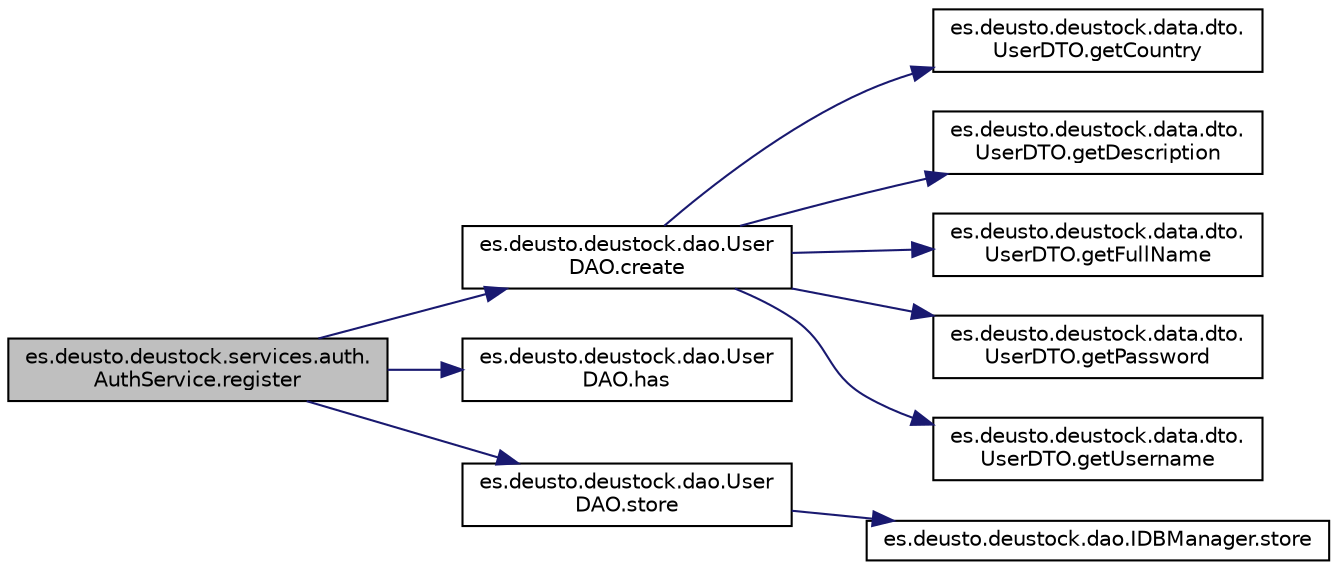 digraph "es.deusto.deustock.services.auth.AuthService.register"
{
 // LATEX_PDF_SIZE
  edge [fontname="Helvetica",fontsize="10",labelfontname="Helvetica",labelfontsize="10"];
  node [fontname="Helvetica",fontsize="10",shape=record];
  rankdir="LR";
  Node1 [label="es.deusto.deustock.services.auth.\lAuthService.register",height=0.2,width=0.4,color="black", fillcolor="grey75", style="filled", fontcolor="black",tooltip=" "];
  Node1 -> Node2 [color="midnightblue",fontsize="10",style="solid",fontname="Helvetica"];
  Node2 [label="es.deusto.deustock.dao.User\lDAO.create",height=0.2,width=0.4,color="black", fillcolor="white", style="filled",URL="$classes_1_1deusto_1_1deustock_1_1dao_1_1_user_d_a_o.html#aadc3cfe26fe0777d8f93e6ee7ebe8eb2",tooltip=" "];
  Node2 -> Node3 [color="midnightblue",fontsize="10",style="solid",fontname="Helvetica"];
  Node3 [label="es.deusto.deustock.data.dto.\lUserDTO.getCountry",height=0.2,width=0.4,color="black", fillcolor="white", style="filled",URL="$classes_1_1deusto_1_1deustock_1_1data_1_1dto_1_1_user_d_t_o.html#a45fa57b3e7a8146b6b7e073026e0c6c8",tooltip=" "];
  Node2 -> Node4 [color="midnightblue",fontsize="10",style="solid",fontname="Helvetica"];
  Node4 [label="es.deusto.deustock.data.dto.\lUserDTO.getDescription",height=0.2,width=0.4,color="black", fillcolor="white", style="filled",URL="$classes_1_1deusto_1_1deustock_1_1data_1_1dto_1_1_user_d_t_o.html#a82825c68065df645dfeed511d96239ad",tooltip=" "];
  Node2 -> Node5 [color="midnightblue",fontsize="10",style="solid",fontname="Helvetica"];
  Node5 [label="es.deusto.deustock.data.dto.\lUserDTO.getFullName",height=0.2,width=0.4,color="black", fillcolor="white", style="filled",URL="$classes_1_1deusto_1_1deustock_1_1data_1_1dto_1_1_user_d_t_o.html#ae257989b306c1b98fecf87e7fe8d0f40",tooltip=" "];
  Node2 -> Node6 [color="midnightblue",fontsize="10",style="solid",fontname="Helvetica"];
  Node6 [label="es.deusto.deustock.data.dto.\lUserDTO.getPassword",height=0.2,width=0.4,color="black", fillcolor="white", style="filled",URL="$classes_1_1deusto_1_1deustock_1_1data_1_1dto_1_1_user_d_t_o.html#a79091583a8968391724f1f0cdc8d6ede",tooltip=" "];
  Node2 -> Node7 [color="midnightblue",fontsize="10",style="solid",fontname="Helvetica"];
  Node7 [label="es.deusto.deustock.data.dto.\lUserDTO.getUsername",height=0.2,width=0.4,color="black", fillcolor="white", style="filled",URL="$classes_1_1deusto_1_1deustock_1_1data_1_1dto_1_1_user_d_t_o.html#a63d13c1238a09f8966f8df92b260f4bf",tooltip=" "];
  Node1 -> Node8 [color="midnightblue",fontsize="10",style="solid",fontname="Helvetica"];
  Node8 [label="es.deusto.deustock.dao.User\lDAO.has",height=0.2,width=0.4,color="black", fillcolor="white", style="filled",URL="$classes_1_1deusto_1_1deustock_1_1dao_1_1_user_d_a_o.html#adcb7857ca28b5a06df9915c96166a39f",tooltip=" "];
  Node1 -> Node9 [color="midnightblue",fontsize="10",style="solid",fontname="Helvetica"];
  Node9 [label="es.deusto.deustock.dao.User\lDAO.store",height=0.2,width=0.4,color="black", fillcolor="white", style="filled",URL="$classes_1_1deusto_1_1deustock_1_1dao_1_1_user_d_a_o.html#a164eb32089b4f7c60047a52bdddf5ef9",tooltip=" "];
  Node9 -> Node10 [color="midnightblue",fontsize="10",style="solid",fontname="Helvetica"];
  Node10 [label="es.deusto.deustock.dao.IDBManager.store",height=0.2,width=0.4,color="black", fillcolor="white", style="filled",URL="$interfacees_1_1deusto_1_1deustock_1_1dao_1_1_i_d_b_manager.html#a288d2a0985c9a179d966c07b63ed1547",tooltip=" "];
}
